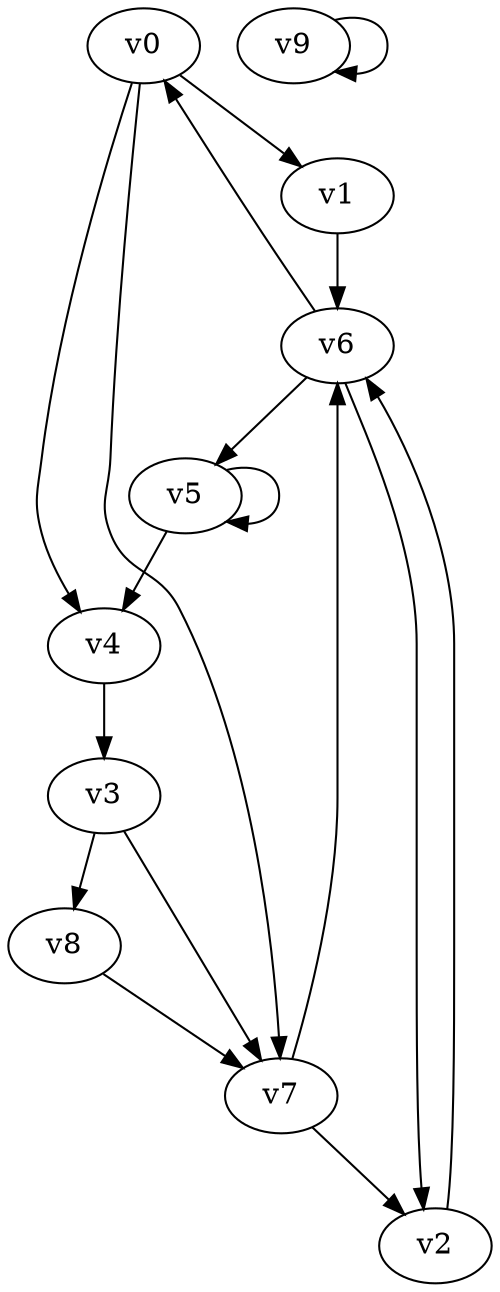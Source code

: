 // Benchmark game 6 - 10 vertices
// time_bound: 5
// targets: v6
digraph G {
    v0 [name="v0", player=1];
    v1 [name="v1", player=1];
    v2 [name="v2", player=1];
    v3 [name="v3", player=1];
    v4 [name="v4", player=0];
    v5 [name="v5", player=0];
    v6 [name="v6", player=1, target=1];
    v7 [name="v7", player=1];
    v8 [name="v8", player=0];
    v9 [name="v9", player=1];

    v0 -> v7 [constraint="t < 9"];
    v1 -> v6;
    v2 -> v6;
    v3 -> v8;
    v4 -> v3;
    v5 -> v4;
    v6 -> v0;
    v7 -> v6;
    v8 -> v7;
    v9 -> v9;
    v0 -> v1;
    v6 -> v2;
    v7 -> v2;
    v0 -> v4;
    v6 -> v5;
    v3 -> v7;
    v5 -> v5;
}
